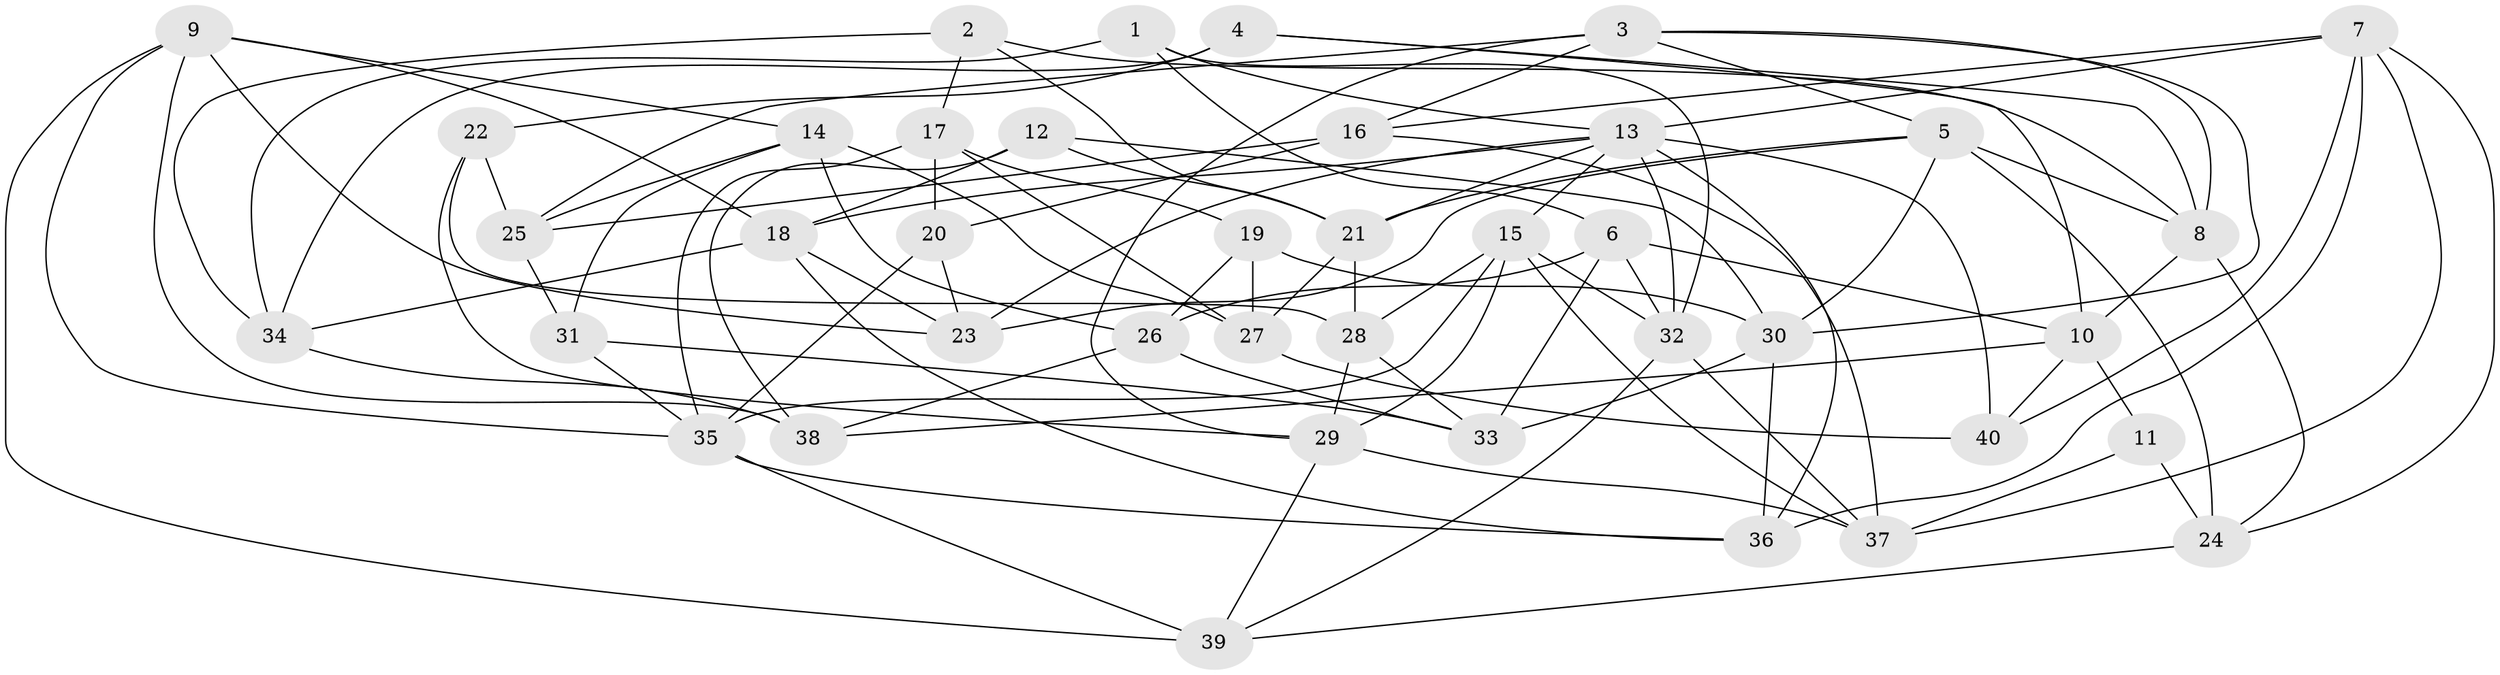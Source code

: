 // original degree distribution, {4: 1.0}
// Generated by graph-tools (version 1.1) at 2025/03/03/09/25 03:03:09]
// undirected, 40 vertices, 104 edges
graph export_dot {
graph [start="1"]
  node [color=gray90,style=filled];
  1;
  2;
  3;
  4;
  5;
  6;
  7;
  8;
  9;
  10;
  11;
  12;
  13;
  14;
  15;
  16;
  17;
  18;
  19;
  20;
  21;
  22;
  23;
  24;
  25;
  26;
  27;
  28;
  29;
  30;
  31;
  32;
  33;
  34;
  35;
  36;
  37;
  38;
  39;
  40;
  1 -- 6 [weight=1.0];
  1 -- 13 [weight=1.0];
  1 -- 32 [weight=1.0];
  1 -- 34 [weight=1.0];
  2 -- 8 [weight=1.0];
  2 -- 17 [weight=1.0];
  2 -- 21 [weight=1.0];
  2 -- 34 [weight=1.0];
  3 -- 5 [weight=1.0];
  3 -- 8 [weight=1.0];
  3 -- 16 [weight=1.0];
  3 -- 25 [weight=1.0];
  3 -- 29 [weight=1.0];
  3 -- 30 [weight=1.0];
  4 -- 8 [weight=1.0];
  4 -- 10 [weight=1.0];
  4 -- 22 [weight=2.0];
  4 -- 34 [weight=2.0];
  5 -- 8 [weight=1.0];
  5 -- 21 [weight=1.0];
  5 -- 23 [weight=1.0];
  5 -- 24 [weight=1.0];
  5 -- 30 [weight=1.0];
  6 -- 10 [weight=1.0];
  6 -- 26 [weight=1.0];
  6 -- 32 [weight=1.0];
  6 -- 33 [weight=2.0];
  7 -- 13 [weight=1.0];
  7 -- 16 [weight=1.0];
  7 -- 24 [weight=1.0];
  7 -- 36 [weight=1.0];
  7 -- 37 [weight=1.0];
  7 -- 40 [weight=1.0];
  8 -- 10 [weight=1.0];
  8 -- 24 [weight=1.0];
  9 -- 14 [weight=1.0];
  9 -- 18 [weight=1.0];
  9 -- 23 [weight=1.0];
  9 -- 35 [weight=1.0];
  9 -- 38 [weight=1.0];
  9 -- 39 [weight=1.0];
  10 -- 11 [weight=1.0];
  10 -- 38 [weight=1.0];
  10 -- 40 [weight=1.0];
  11 -- 24 [weight=2.0];
  11 -- 37 [weight=1.0];
  12 -- 18 [weight=1.0];
  12 -- 21 [weight=1.0];
  12 -- 30 [weight=1.0];
  12 -- 38 [weight=1.0];
  13 -- 15 [weight=1.0];
  13 -- 18 [weight=1.0];
  13 -- 21 [weight=1.0];
  13 -- 23 [weight=1.0];
  13 -- 32 [weight=1.0];
  13 -- 36 [weight=2.0];
  13 -- 40 [weight=1.0];
  14 -- 25 [weight=1.0];
  14 -- 26 [weight=1.0];
  14 -- 27 [weight=2.0];
  14 -- 31 [weight=1.0];
  15 -- 28 [weight=1.0];
  15 -- 29 [weight=1.0];
  15 -- 32 [weight=1.0];
  15 -- 35 [weight=1.0];
  15 -- 37 [weight=1.0];
  16 -- 20 [weight=2.0];
  16 -- 25 [weight=1.0];
  16 -- 37 [weight=1.0];
  17 -- 19 [weight=1.0];
  17 -- 20 [weight=2.0];
  17 -- 27 [weight=1.0];
  17 -- 35 [weight=1.0];
  18 -- 23 [weight=1.0];
  18 -- 34 [weight=1.0];
  18 -- 36 [weight=1.0];
  19 -- 26 [weight=1.0];
  19 -- 27 [weight=1.0];
  19 -- 30 [weight=1.0];
  20 -- 23 [weight=2.0];
  20 -- 35 [weight=2.0];
  21 -- 27 [weight=1.0];
  21 -- 28 [weight=1.0];
  22 -- 25 [weight=1.0];
  22 -- 28 [weight=2.0];
  22 -- 29 [weight=1.0];
  24 -- 39 [weight=1.0];
  25 -- 31 [weight=2.0];
  26 -- 33 [weight=1.0];
  26 -- 38 [weight=2.0];
  27 -- 40 [weight=1.0];
  28 -- 29 [weight=1.0];
  28 -- 33 [weight=1.0];
  29 -- 37 [weight=1.0];
  29 -- 39 [weight=1.0];
  30 -- 33 [weight=1.0];
  30 -- 36 [weight=1.0];
  31 -- 33 [weight=1.0];
  31 -- 35 [weight=2.0];
  32 -- 37 [weight=1.0];
  32 -- 39 [weight=1.0];
  34 -- 38 [weight=1.0];
  35 -- 36 [weight=1.0];
  35 -- 39 [weight=2.0];
}
